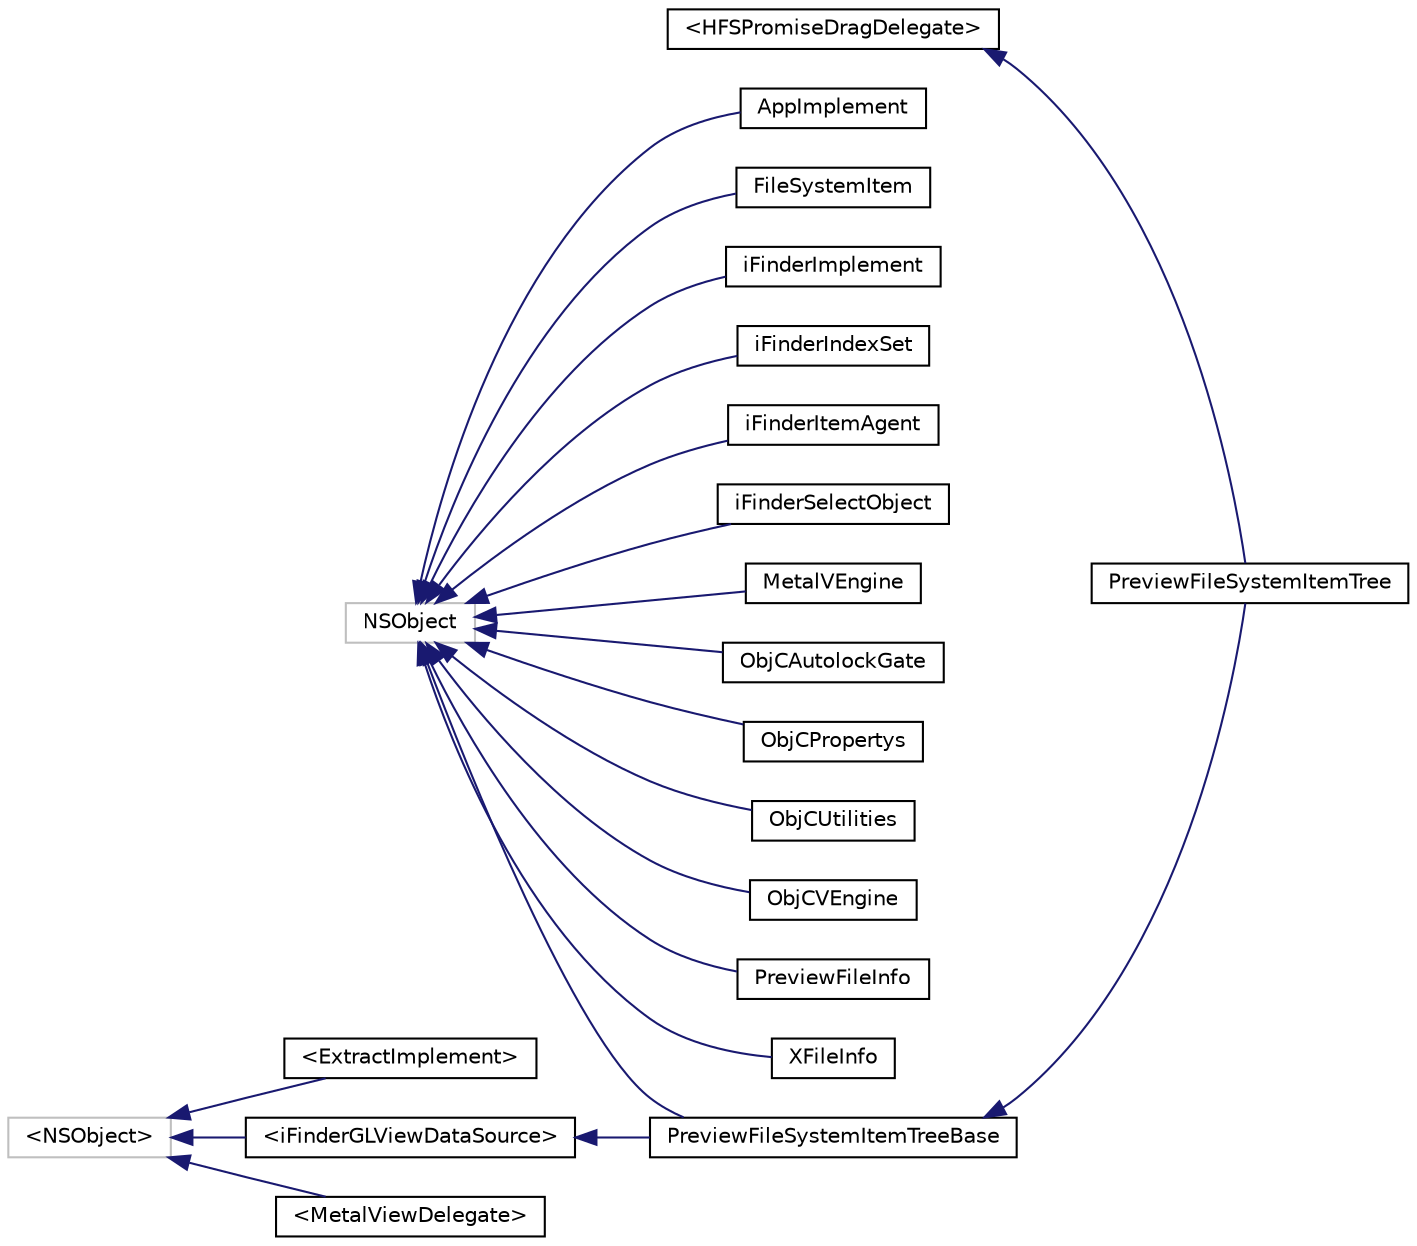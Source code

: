 digraph "Graphical Class Hierarchy"
{
  edge [fontname="Helvetica",fontsize="10",labelfontname="Helvetica",labelfontsize="10"];
  node [fontname="Helvetica",fontsize="10",shape=record];
  rankdir="LR";
  Node1 [label="\<HFSPromiseDragDelegate\>",height=0.2,width=0.4,color="black", fillcolor="white", style="filled",URL="$protocol_h_f_s_promise_drag_delegate-p.html"];
  Node1 -> Node2 [dir="back",color="midnightblue",fontsize="10",style="solid",fontname="Helvetica"];
  Node2 [label="PreviewFileSystemItemTree",height=0.2,width=0.4,color="black", fillcolor="white", style="filled",URL="$interface_preview_file_system_item_tree.html"];
  Node3 [label="NSObject",height=0.2,width=0.4,color="grey75", fillcolor="white", style="filled"];
  Node3 -> Node4 [dir="back",color="midnightblue",fontsize="10",style="solid",fontname="Helvetica"];
  Node4 [label="AppImplement",height=0.2,width=0.4,color="black", fillcolor="white", style="filled",URL="$interface_app_implement.html"];
  Node3 -> Node5 [dir="back",color="midnightblue",fontsize="10",style="solid",fontname="Helvetica"];
  Node5 [label="FileSystemItem",height=0.2,width=0.4,color="black", fillcolor="white", style="filled",URL="$interface_file_system_item.html"];
  Node3 -> Node6 [dir="back",color="midnightblue",fontsize="10",style="solid",fontname="Helvetica"];
  Node6 [label="iFinderImplement",height=0.2,width=0.4,color="black", fillcolor="white", style="filled",URL="$interfacei_finder_implement.html"];
  Node3 -> Node7 [dir="back",color="midnightblue",fontsize="10",style="solid",fontname="Helvetica"];
  Node7 [label="iFinderIndexSet",height=0.2,width=0.4,color="black", fillcolor="white", style="filled",URL="$interfacei_finder_index_set.html"];
  Node3 -> Node8 [dir="back",color="midnightblue",fontsize="10",style="solid",fontname="Helvetica"];
  Node8 [label="iFinderItemAgent",height=0.2,width=0.4,color="black", fillcolor="white", style="filled",URL="$interfacei_finder_item_agent.html"];
  Node3 -> Node9 [dir="back",color="midnightblue",fontsize="10",style="solid",fontname="Helvetica"];
  Node9 [label="iFinderSelectObject",height=0.2,width=0.4,color="black", fillcolor="white", style="filled",URL="$interfacei_finder_select_object.html"];
  Node3 -> Node10 [dir="back",color="midnightblue",fontsize="10",style="solid",fontname="Helvetica"];
  Node10 [label="MetalVEngine",height=0.2,width=0.4,color="black", fillcolor="white", style="filled",URL="$interface_metal_v_engine.html"];
  Node3 -> Node11 [dir="back",color="midnightblue",fontsize="10",style="solid",fontname="Helvetica"];
  Node11 [label="ObjCAutolockGate",height=0.2,width=0.4,color="black", fillcolor="white", style="filled",URL="$interface_obj_c_autolock_gate.html"];
  Node3 -> Node12 [dir="back",color="midnightblue",fontsize="10",style="solid",fontname="Helvetica"];
  Node12 [label="ObjCPropertys",height=0.2,width=0.4,color="black", fillcolor="white", style="filled",URL="$interface_obj_c_propertys.html"];
  Node3 -> Node13 [dir="back",color="midnightblue",fontsize="10",style="solid",fontname="Helvetica"];
  Node13 [label="ObjCUtilities",height=0.2,width=0.4,color="black", fillcolor="white", style="filled",URL="$interface_obj_c_utilities.html"];
  Node3 -> Node14 [dir="back",color="midnightblue",fontsize="10",style="solid",fontname="Helvetica"];
  Node14 [label="ObjCVEngine",height=0.2,width=0.4,color="black", fillcolor="white", style="filled",URL="$interface_obj_c_v_engine.html"];
  Node3 -> Node15 [dir="back",color="midnightblue",fontsize="10",style="solid",fontname="Helvetica"];
  Node15 [label="PreviewFileInfo",height=0.2,width=0.4,color="black", fillcolor="white", style="filled",URL="$interface_preview_file_info.html"];
  Node3 -> Node16 [dir="back",color="midnightblue",fontsize="10",style="solid",fontname="Helvetica"];
  Node16 [label="PreviewFileSystemItemTreeBase",height=0.2,width=0.4,color="black", fillcolor="white", style="filled",URL="$interface_preview_file_system_item_tree_base.html"];
  Node16 -> Node2 [dir="back",color="midnightblue",fontsize="10",style="solid",fontname="Helvetica"];
  Node3 -> Node17 [dir="back",color="midnightblue",fontsize="10",style="solid",fontname="Helvetica"];
  Node17 [label="XFileInfo",height=0.2,width=0.4,color="black", fillcolor="white", style="filled",URL="$interface_x_file_info.html"];
  Node18 [label="\<NSObject\>",height=0.2,width=0.4,color="grey75", fillcolor="white", style="filled"];
  Node18 -> Node19 [dir="back",color="midnightblue",fontsize="10",style="solid",fontname="Helvetica"];
  Node19 [label="\<ExtractImplement\>",height=0.2,width=0.4,color="black", fillcolor="white", style="filled",URL="$protocol_extract_implement-p.html"];
  Node18 -> Node20 [dir="back",color="midnightblue",fontsize="10",style="solid",fontname="Helvetica"];
  Node20 [label="\<iFinderGLViewDataSource\>",height=0.2,width=0.4,color="black", fillcolor="white", style="filled",URL="$protocoli_finder_g_l_view_data_source-p.html"];
  Node20 -> Node16 [dir="back",color="midnightblue",fontsize="10",style="solid",fontname="Helvetica"];
  Node18 -> Node21 [dir="back",color="midnightblue",fontsize="10",style="solid",fontname="Helvetica"];
  Node21 [label="\<MetalViewDelegate\>",height=0.2,width=0.4,color="black", fillcolor="white", style="filled",URL="$protocol_metal_view_delegate-p.html"];
}
